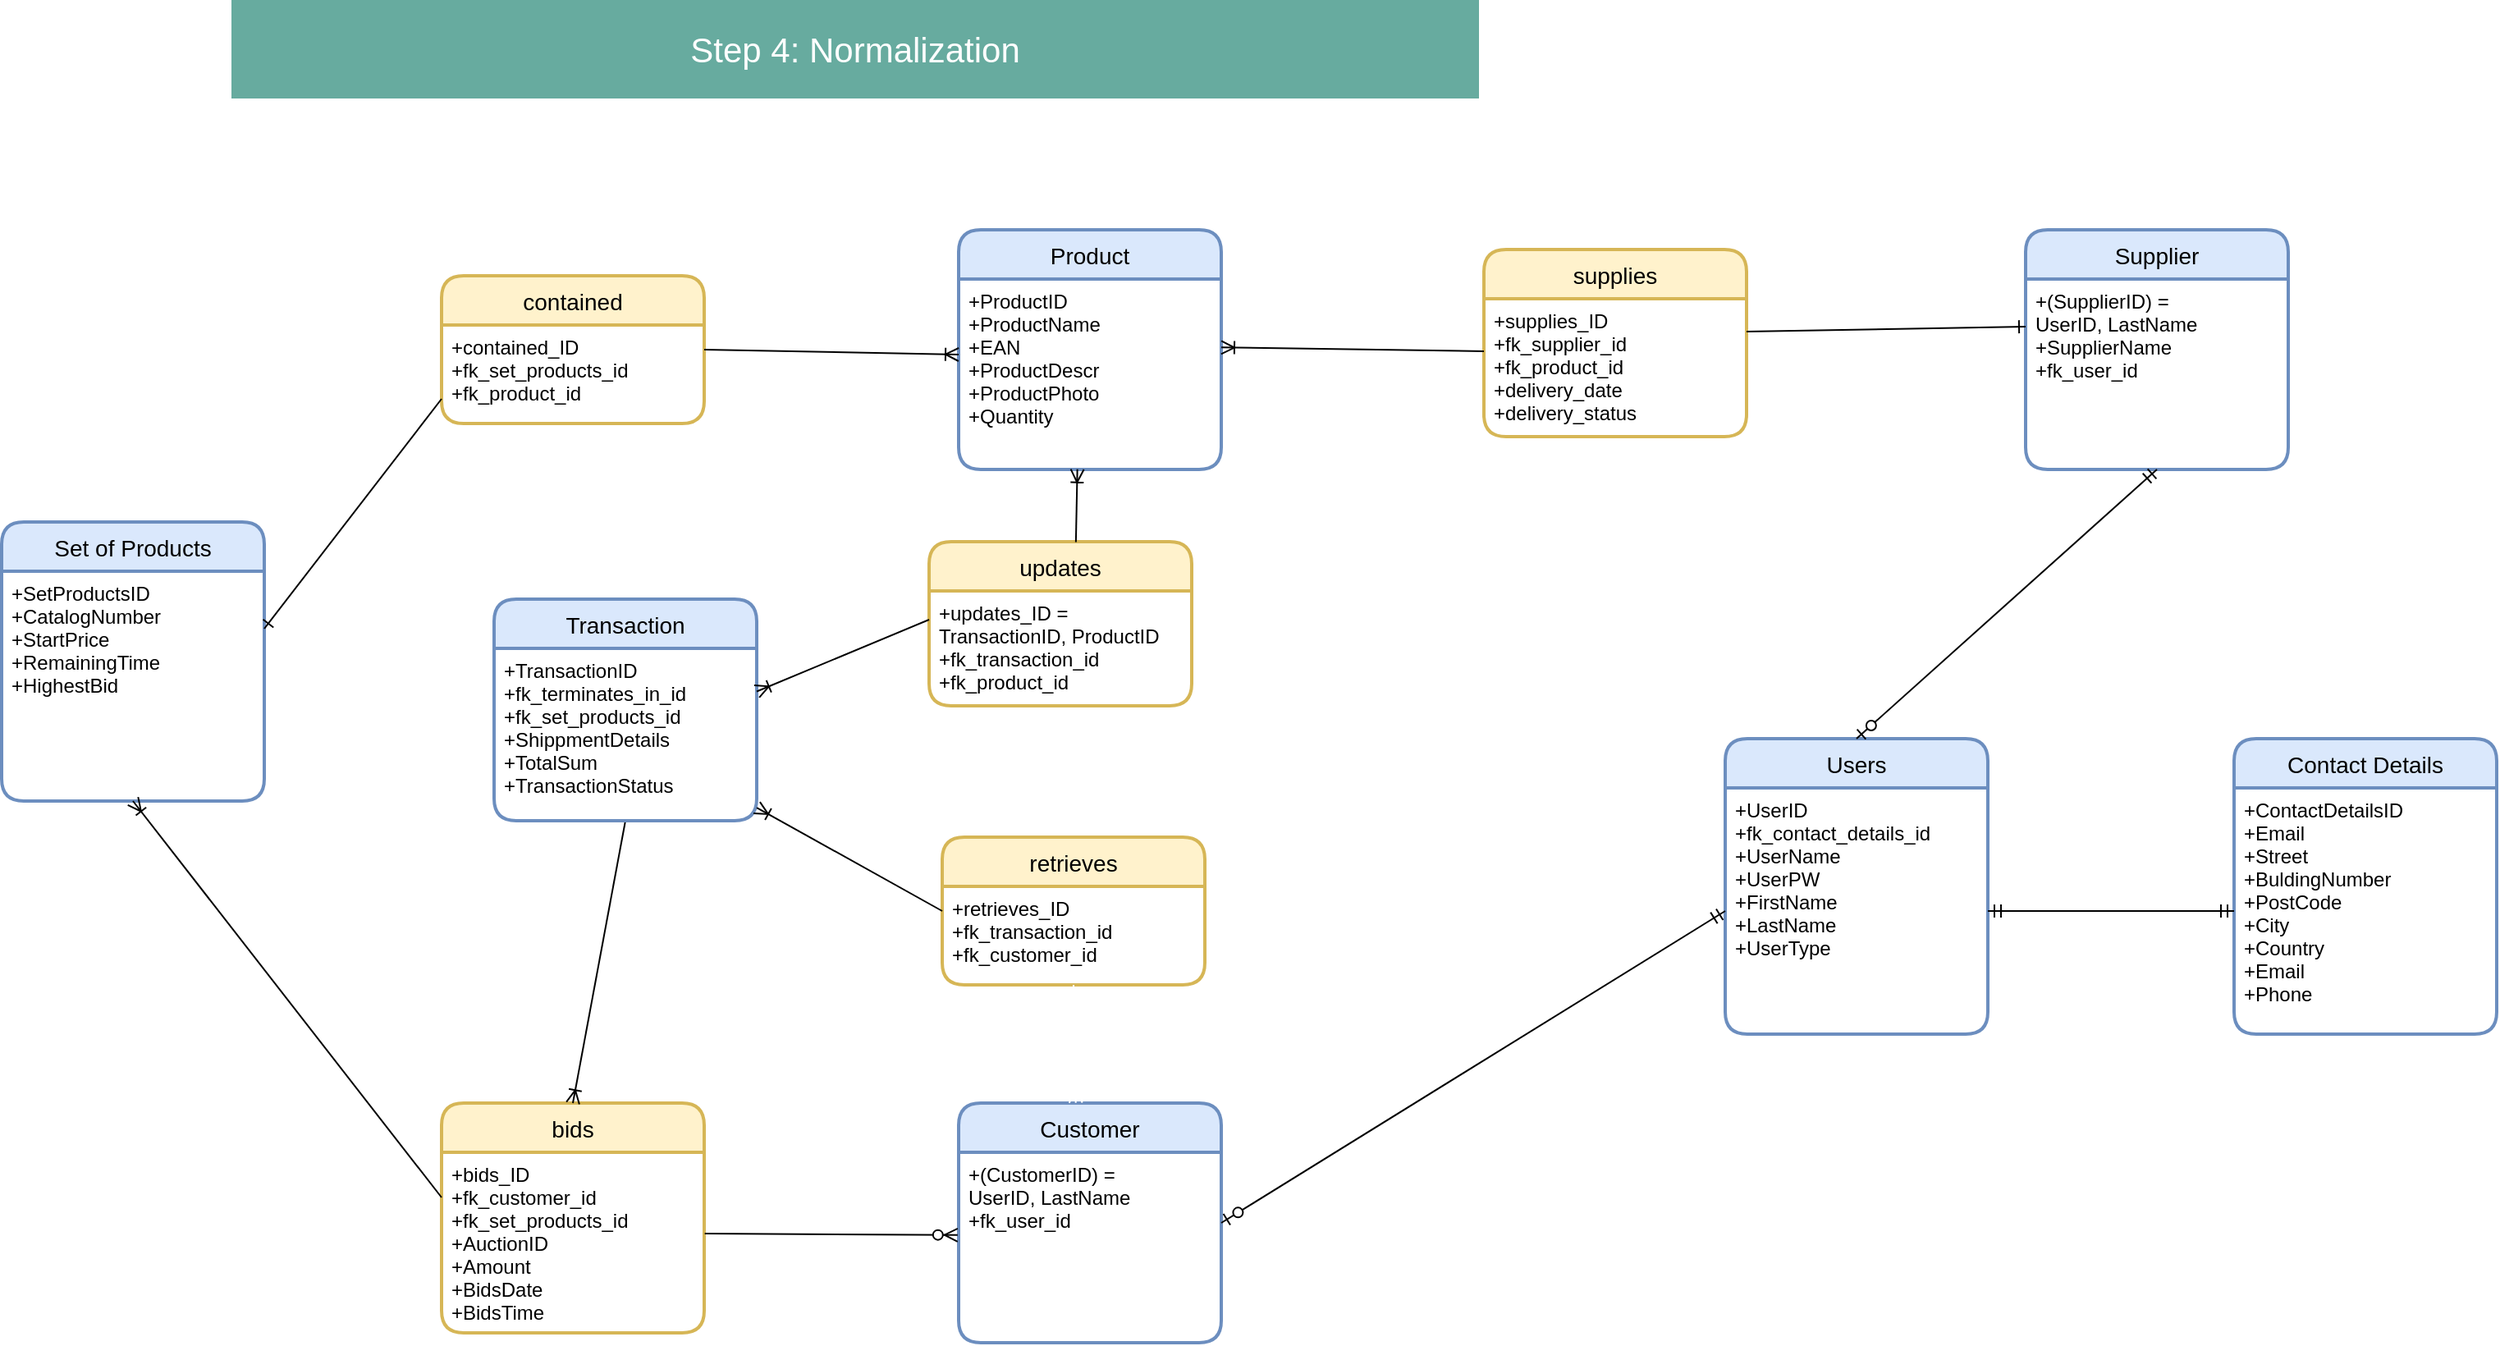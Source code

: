 <mxfile>
    <diagram id="Qlab7BlyAjxRTgfkOohs" name="Page-1">
        <mxGraphModel dx="1801" dy="-1908" grid="1" gridSize="10" guides="1" tooltips="1" connect="1" arrows="1" fold="1" page="1" pageScale="1" pageWidth="827" pageHeight="1169" math="0" shadow="0">
            <root>
                <mxCell id="0"/>
                <mxCell id="1" parent="0"/>
                <mxCell id="-xcbg-qOsnuhI51LGYwy-307" value="" style="rounded=0;whiteSpace=wrap;html=1;labelBackgroundColor=#009999;labelBorderColor=#000000;strokeColor=none;fillColor=#67AB9F;" parent="1" vertex="1">
                    <mxGeometry x="70" y="2490" width="760" height="60" as="geometry"/>
                </mxCell>
                <mxCell id="-xcbg-qOsnuhI51LGYwy-308" value="&lt;font style=&quot;font-size: 21px&quot;&gt;Step 4: Normalization&lt;/font&gt;" style="text;html=1;strokeColor=none;fillColor=none;align=center;verticalAlign=middle;whiteSpace=wrap;rounded=0;labelBackgroundColor=none;fontColor=#FFFFFF;" parent="1" vertex="1">
                    <mxGeometry x="90" y="2510" width="720" height="20" as="geometry"/>
                </mxCell>
                <mxCell id="-xcbg-qOsnuhI51LGYwy-309" value="Set of Products" style="swimlane;childLayout=stackLayout;horizontal=1;startSize=30;horizontalStack=0;rounded=1;fontSize=14;fontStyle=0;strokeWidth=2;resizeParent=0;resizeLast=1;shadow=0;dashed=0;align=center;labelBackgroundColor=none;fillColor=#dae8fc;strokeColor=#6c8ebf;fontColor=#000000;" parent="1" vertex="1">
                    <mxGeometry x="-70" y="2808" width="160" height="170" as="geometry"/>
                </mxCell>
                <mxCell id="-xcbg-qOsnuhI51LGYwy-310" value="+SetProductsID&#10;+CatalogNumber&#10;+StartPrice&#10;+RemainingTime&#10;+HighestBid" style="align=left;strokeColor=none;fillColor=none;spacingLeft=4;fontSize=12;verticalAlign=top;resizable=0;rotatable=0;part=1;" parent="-xcbg-qOsnuhI51LGYwy-309" vertex="1">
                    <mxGeometry y="30" width="160" height="140" as="geometry"/>
                </mxCell>
                <mxCell id="-xcbg-qOsnuhI51LGYwy-311" value="contained" style="swimlane;childLayout=stackLayout;horizontal=1;startSize=30;horizontalStack=0;rounded=1;fontSize=14;fontStyle=0;strokeWidth=2;resizeParent=0;resizeLast=1;shadow=0;dashed=0;align=center;labelBackgroundColor=none;fillColor=#fff2cc;strokeColor=#d6b656;fontColor=#000000;" parent="1" vertex="1">
                    <mxGeometry x="198" y="2658" width="160" height="90" as="geometry"/>
                </mxCell>
                <mxCell id="-xcbg-qOsnuhI51LGYwy-312" value="+contained_ID&#10;+fk_set_products_id&#10;+fk_product_id" style="align=left;strokeColor=none;fillColor=none;spacingLeft=4;fontSize=12;verticalAlign=top;resizable=0;rotatable=0;part=1;" parent="-xcbg-qOsnuhI51LGYwy-311" vertex="1">
                    <mxGeometry y="30" width="160" height="60" as="geometry"/>
                </mxCell>
                <mxCell id="-xcbg-qOsnuhI51LGYwy-313" value="Product" style="swimlane;childLayout=stackLayout;horizontal=1;startSize=30;horizontalStack=0;rounded=1;fontSize=14;fontStyle=0;strokeWidth=2;resizeParent=0;resizeLast=1;shadow=0;dashed=0;align=center;labelBackgroundColor=none;fillColor=#dae8fc;strokeColor=#6c8ebf;fontColor=#000000;" parent="1" vertex="1">
                    <mxGeometry x="513" y="2630" width="160" height="146" as="geometry"/>
                </mxCell>
                <mxCell id="-xcbg-qOsnuhI51LGYwy-314" value="+ProductID&#10;+ProductName&#10;+EAN&#10;+ProductDescr&#10;+ProductPhoto&#10;+Quantity" style="align=left;strokeColor=none;fillColor=none;spacingLeft=4;fontSize=12;verticalAlign=top;resizable=0;rotatable=0;part=1;" parent="-xcbg-qOsnuhI51LGYwy-313" vertex="1">
                    <mxGeometry y="30" width="160" height="116" as="geometry"/>
                </mxCell>
                <mxCell id="-xcbg-qOsnuhI51LGYwy-315" value="" style="fontSize=12;html=1;endArrow=none;startArrow=ERone;fontColor=#000000;startFill=0;exitX=1;exitY=0.25;exitDx=0;exitDy=0;entryX=0;entryY=0.75;entryDx=0;entryDy=0;endFill=0;" parent="1" source="-xcbg-qOsnuhI51LGYwy-310" target="-xcbg-qOsnuhI51LGYwy-312" edge="1">
                    <mxGeometry width="100" height="100" relative="1" as="geometry">
                        <mxPoint x="90" y="2928" as="sourcePoint"/>
                        <mxPoint x="199" y="2748" as="targetPoint"/>
                    </mxGeometry>
                </mxCell>
                <mxCell id="-xcbg-qOsnuhI51LGYwy-316" value="" style="fontSize=12;html=1;endArrow=ERoneToMany;startArrow=none;fontColor=#000000;startFill=0;exitX=1;exitY=0.25;exitDx=0;exitDy=0;endFill=0;" parent="1" source="-xcbg-qOsnuhI51LGYwy-312" edge="1">
                    <mxGeometry width="100" height="100" relative="1" as="geometry">
                        <mxPoint x="100" y="2938" as="sourcePoint"/>
                        <mxPoint x="513" y="2706.0" as="targetPoint"/>
                    </mxGeometry>
                </mxCell>
                <mxCell id="-xcbg-qOsnuhI51LGYwy-317" value="supplies" style="swimlane;childLayout=stackLayout;horizontal=1;startSize=30;horizontalStack=0;rounded=1;fontSize=14;fontStyle=0;strokeWidth=2;resizeParent=0;resizeLast=1;shadow=0;dashed=0;align=center;labelBackgroundColor=none;fillColor=#fff2cc;strokeColor=#d6b656;fontColor=#000000;" parent="1" vertex="1">
                    <mxGeometry x="833" y="2642" width="160" height="114" as="geometry"/>
                </mxCell>
                <mxCell id="-xcbg-qOsnuhI51LGYwy-318" value="+supplies_ID&#10;+fk_supplier_id&#10;+fk_product_id&#10;+delivery_date&#10;+delivery_status" style="align=left;strokeColor=none;fillColor=none;spacingLeft=4;fontSize=12;verticalAlign=top;resizable=0;rotatable=0;part=1;" parent="-xcbg-qOsnuhI51LGYwy-317" vertex="1">
                    <mxGeometry y="30" width="160" height="84" as="geometry"/>
                </mxCell>
                <mxCell id="-xcbg-qOsnuhI51LGYwy-319" value="Supplier" style="swimlane;childLayout=stackLayout;horizontal=1;startSize=30;horizontalStack=0;rounded=1;fontSize=14;fontStyle=0;strokeWidth=2;resizeParent=0;resizeLast=1;shadow=0;dashed=0;align=center;labelBackgroundColor=none;fillColor=#dae8fc;strokeColor=#6c8ebf;fontColor=#000000;" parent="1" vertex="1">
                    <mxGeometry x="1163" y="2630" width="160" height="146" as="geometry"/>
                </mxCell>
                <mxCell id="-xcbg-qOsnuhI51LGYwy-320" value="+(SupplierID) =&#10;UserID, LastName&#10;+SupplierName&#10;+fk_user_id" style="align=left;strokeColor=none;fillColor=none;spacingLeft=4;fontSize=12;verticalAlign=top;resizable=0;rotatable=0;part=1;" parent="-xcbg-qOsnuhI51LGYwy-319" vertex="1">
                    <mxGeometry y="30" width="160" height="116" as="geometry"/>
                </mxCell>
                <mxCell id="-xcbg-qOsnuhI51LGYwy-321" value="" style="fontSize=12;html=1;endArrow=none;startArrow=ERoneToMany;fontColor=#FFFFFF;exitX=1;exitY=0.5;exitDx=0;exitDy=0;startFill=0;endFill=0;" parent="1" edge="1">
                    <mxGeometry width="100" height="100" relative="1" as="geometry">
                        <mxPoint x="673" y="2701.65" as="sourcePoint"/>
                        <mxPoint x="833" y="2704.0" as="targetPoint"/>
                    </mxGeometry>
                </mxCell>
                <mxCell id="-xcbg-qOsnuhI51LGYwy-322" value="" style="fontSize=12;html=1;endArrow=ERone;startArrow=none;fontColor=#FFFFFF;exitX=1;exitY=0.5;exitDx=0;exitDy=0;startFill=0;entryX=0;entryY=0.25;entryDx=0;entryDy=0;endFill=0;" parent="1" target="-xcbg-qOsnuhI51LGYwy-320" edge="1">
                    <mxGeometry width="100" height="100" relative="1" as="geometry">
                        <mxPoint x="993" y="2692.0" as="sourcePoint"/>
                        <mxPoint x="1153" y="2694.35" as="targetPoint"/>
                    </mxGeometry>
                </mxCell>
                <mxCell id="-xcbg-qOsnuhI51LGYwy-323" value="bids" style="swimlane;childLayout=stackLayout;horizontal=1;startSize=30;horizontalStack=0;rounded=1;fontSize=14;fontStyle=0;strokeWidth=2;resizeParent=0;resizeLast=1;shadow=0;dashed=0;align=center;labelBackgroundColor=none;fillColor=#fff2cc;strokeColor=#d6b656;fontColor=#000000;" parent="1" vertex="1">
                    <mxGeometry x="198" y="3162" width="160" height="140" as="geometry"/>
                </mxCell>
                <mxCell id="-xcbg-qOsnuhI51LGYwy-324" value="+bids_ID&#10;+fk_customer_id&#10;+fk_set_products_id&#10;+AuctionID&#10;+Amount&#10;+BidsDate&#10;+BidsTime" style="align=left;strokeColor=none;fillColor=none;spacingLeft=4;fontSize=12;verticalAlign=top;resizable=0;rotatable=0;part=1;" parent="-xcbg-qOsnuhI51LGYwy-323" vertex="1">
                    <mxGeometry y="30" width="160" height="110" as="geometry"/>
                </mxCell>
                <mxCell id="-xcbg-qOsnuhI51LGYwy-325" value="" style="fontSize=12;html=1;endArrow=none;startArrow=ERoneToMany;fontColor=#000000;startFill=0;exitX=0.5;exitY=1;exitDx=0;exitDy=0;entryX=0;entryY=0.25;entryDx=0;entryDy=0;endFill=0;" parent="1" source="-xcbg-qOsnuhI51LGYwy-310" target="-xcbg-qOsnuhI51LGYwy-324" edge="1">
                    <mxGeometry width="100" height="100" relative="1" as="geometry">
                        <mxPoint x="100" y="2883" as="sourcePoint"/>
                        <mxPoint x="208" y="2743" as="targetPoint"/>
                    </mxGeometry>
                </mxCell>
                <mxCell id="-xcbg-qOsnuhI51LGYwy-326" value="Customer" style="swimlane;childLayout=stackLayout;horizontal=1;startSize=30;horizontalStack=0;rounded=1;fontSize=14;fontStyle=0;strokeWidth=2;resizeParent=0;resizeLast=1;shadow=0;dashed=0;align=center;labelBackgroundColor=none;fillColor=#dae8fc;strokeColor=#6c8ebf;fontColor=#000000;" parent="1" vertex="1">
                    <mxGeometry x="513" y="3162" width="160" height="146" as="geometry"/>
                </mxCell>
                <mxCell id="-xcbg-qOsnuhI51LGYwy-327" value="+(CustomerID) =&#10;UserID, LastName&#10;+fk_user_id" style="align=left;strokeColor=none;fillColor=none;spacingLeft=4;fontSize=12;verticalAlign=top;resizable=0;rotatable=0;part=1;" parent="-xcbg-qOsnuhI51LGYwy-326" vertex="1">
                    <mxGeometry y="30" width="160" height="116" as="geometry"/>
                </mxCell>
                <mxCell id="-xcbg-qOsnuhI51LGYwy-328" value="" style="fontSize=12;html=1;endArrow=none;startArrow=ERzeroToMany;fontColor=#000000;startFill=1;exitX=-0.01;exitY=0.443;exitDx=0;exitDy=0;endFill=0;exitPerimeter=0;entryX=0.996;entryY=0.459;entryDx=0;entryDy=0;entryPerimeter=0;" parent="1" edge="1">
                    <mxGeometry width="100" height="100" relative="1" as="geometry">
                        <mxPoint x="512.4" y="3242.388" as="sourcePoint"/>
                        <mxPoint x="358.36" y="3241.49" as="targetPoint"/>
                    </mxGeometry>
                </mxCell>
                <mxCell id="-xcbg-qOsnuhI51LGYwy-329" value="" style="fontSize=12;html=1;endArrow=none;startArrow=ERoneToMany;fontColor=#000000;startFill=0;exitX=0.5;exitY=0;exitDx=0;exitDy=0;endFill=0;entryX=0.5;entryY=1;entryDx=0;entryDy=0;" parent="1" source="-xcbg-qOsnuhI51LGYwy-323" target="-xcbg-qOsnuhI51LGYwy-331" edge="1">
                    <mxGeometry width="100" height="100" relative="1" as="geometry">
                        <mxPoint x="403" y="2906.29" as="sourcePoint"/>
                        <mxPoint x="396" y="2997" as="targetPoint"/>
                        <Array as="points"/>
                    </mxGeometry>
                </mxCell>
                <mxCell id="-xcbg-qOsnuhI51LGYwy-330" value="Transaction" style="swimlane;childLayout=stackLayout;horizontal=1;startSize=30;horizontalStack=0;rounded=1;fontSize=14;fontStyle=0;strokeWidth=2;resizeParent=0;resizeLast=1;shadow=0;dashed=0;align=center;labelBackgroundColor=none;fillColor=#dae8fc;strokeColor=#6c8ebf;fontColor=#000000;" parent="1" vertex="1">
                    <mxGeometry x="230" y="2855" width="160" height="135" as="geometry"/>
                </mxCell>
                <mxCell id="-xcbg-qOsnuhI51LGYwy-331" value="+TransactionID&#10;+fk_terminates_in_id&#10;+fk_set_products_id&#10;+ShippmentDetails&#10;+TotalSum&#10;+TransactionStatus" style="align=left;strokeColor=none;fillColor=none;spacingLeft=4;fontSize=12;verticalAlign=top;resizable=0;rotatable=0;part=1;" parent="-xcbg-qOsnuhI51LGYwy-330" vertex="1">
                    <mxGeometry y="30" width="160" height="105" as="geometry"/>
                </mxCell>
                <mxCell id="-xcbg-qOsnuhI51LGYwy-332" style="edgeStyle=none;rounded=0;orthogonalLoop=1;jettySize=auto;html=1;entryX=0;entryY=0.25;entryDx=0;entryDy=0;fontSize=14;fontColor=#FFFFFF;startArrow=ERoneToMany;startFill=0;endArrow=ERmandOne;endFill=0;strokeColor=#FF0000;" parent="-xcbg-qOsnuhI51LGYwy-330" source="-xcbg-qOsnuhI51LGYwy-331" target="-xcbg-qOsnuhI51LGYwy-331" edge="1">
                    <mxGeometry relative="1" as="geometry"/>
                </mxCell>
                <mxCell id="-xcbg-qOsnuhI51LGYwy-333" style="edgeStyle=none;rounded=0;orthogonalLoop=1;jettySize=auto;html=1;exitX=0.75;exitY=0;exitDx=0;exitDy=0;fontSize=14;fontColor=#FFFFFF;startArrow=ERone;startFill=0;endArrow=ERzeroToMany;endFill=1;strokeColor=#FF0000;" parent="1" source="-xcbg-qOsnuhI51LGYwy-330" target="-xcbg-qOsnuhI51LGYwy-330" edge="1">
                    <mxGeometry relative="1" as="geometry"/>
                </mxCell>
                <mxCell id="-xcbg-qOsnuhI51LGYwy-334" value="Users" style="swimlane;childLayout=stackLayout;horizontal=1;startSize=30;horizontalStack=0;rounded=1;fontSize=14;fontStyle=0;strokeWidth=2;resizeParent=0;resizeLast=1;shadow=0;dashed=0;align=center;labelBackgroundColor=none;fillColor=#dae8fc;strokeColor=#6c8ebf;fontColor=#000000;" parent="1" vertex="1">
                    <mxGeometry x="980" y="2940" width="160" height="180" as="geometry"/>
                </mxCell>
                <mxCell id="-xcbg-qOsnuhI51LGYwy-335" value="+UserID&#10;+fk_contact_details_id&#10;+UserName&#10;+UserPW&#10;+FirstName&#10;+LastName&#10;+UserType&#10;" style="align=left;strokeColor=none;fillColor=none;spacingLeft=4;fontSize=12;verticalAlign=top;resizable=0;rotatable=0;part=1;" parent="-xcbg-qOsnuhI51LGYwy-334" vertex="1">
                    <mxGeometry y="30" width="160" height="150" as="geometry"/>
                </mxCell>
                <mxCell id="-xcbg-qOsnuhI51LGYwy-336" value="Contact Details" style="swimlane;childLayout=stackLayout;horizontal=1;startSize=30;horizontalStack=0;rounded=1;fontSize=14;fontStyle=0;strokeWidth=2;resizeParent=0;resizeLast=1;shadow=0;dashed=0;align=center;labelBackgroundColor=none;fillColor=#dae8fc;strokeColor=#6c8ebf;fontColor=#000000;" parent="1" vertex="1">
                    <mxGeometry x="1290" y="2940" width="160" height="180" as="geometry"/>
                </mxCell>
                <mxCell id="-xcbg-qOsnuhI51LGYwy-337" value="+ContactDetailsID&#10;+Email&#10;+Street&#10;+BuldingNumber&#10;+PostCode&#10;+City&#10;+Country&#10;+Email&#10;+Phone" style="align=left;strokeColor=none;fillColor=none;spacingLeft=4;fontSize=12;verticalAlign=top;resizable=0;rotatable=0;part=1;" parent="-xcbg-qOsnuhI51LGYwy-336" vertex="1">
                    <mxGeometry y="30" width="160" height="150" as="geometry"/>
                </mxCell>
                <mxCell id="-xcbg-qOsnuhI51LGYwy-338" value="" style="fontSize=12;html=1;endArrow=ERmandOne;endFill=0;fontColor=#FFFFFF;exitX=1;exitY=0.5;exitDx=0;exitDy=0;entryX=0;entryY=0.5;entryDx=0;entryDy=0;startArrow=ERzeroToOne;startFill=1;" parent="1" source="-xcbg-qOsnuhI51LGYwy-326" target="-xcbg-qOsnuhI51LGYwy-335" edge="1">
                    <mxGeometry width="100" height="100" relative="1" as="geometry">
                        <mxPoint x="620" y="3090" as="sourcePoint"/>
                        <mxPoint x="720" y="2990" as="targetPoint"/>
                    </mxGeometry>
                </mxCell>
                <mxCell id="-xcbg-qOsnuhI51LGYwy-339" value="" style="fontSize=12;html=1;endArrow=ERmandOne;endFill=0;fontColor=#FFFFFF;exitX=0.5;exitY=0;exitDx=0;exitDy=0;entryX=0.5;entryY=1;entryDx=0;entryDy=0;startArrow=ERzeroToOne;startFill=1;" parent="1" source="-xcbg-qOsnuhI51LGYwy-334" target="-xcbg-qOsnuhI51LGYwy-320" edge="1">
                    <mxGeometry width="100" height="100" relative="1" as="geometry">
                        <mxPoint x="683" y="3245.0" as="sourcePoint"/>
                        <mxPoint x="990.0" y="3055.0" as="targetPoint"/>
                    </mxGeometry>
                </mxCell>
                <mxCell id="-xcbg-qOsnuhI51LGYwy-340" value="" style="fontSize=12;html=1;endArrow=ERmandOne;endFill=0;fontColor=#FFFFFF;exitX=1;exitY=0.5;exitDx=0;exitDy=0;entryX=0;entryY=0.5;entryDx=0;entryDy=0;startArrow=ERmandOne;startFill=0;" parent="1" source="-xcbg-qOsnuhI51LGYwy-335" target="-xcbg-qOsnuhI51LGYwy-337" edge="1">
                    <mxGeometry width="100" height="100" relative="1" as="geometry">
                        <mxPoint x="1070.0" y="2950.0" as="sourcePoint"/>
                        <mxPoint x="1253" y="2786.0" as="targetPoint"/>
                    </mxGeometry>
                </mxCell>
                <mxCell id="-xcbg-qOsnuhI51LGYwy-341" value="updates" style="swimlane;childLayout=stackLayout;horizontal=1;startSize=30;horizontalStack=0;rounded=1;fontSize=14;fontStyle=0;strokeWidth=2;resizeParent=0;resizeLast=1;shadow=0;dashed=0;align=center;labelBackgroundColor=none;fillColor=#fff2cc;strokeColor=#d6b656;fontColor=#000000;" parent="1" vertex="1">
                    <mxGeometry x="495" y="2820" width="160" height="100" as="geometry"/>
                </mxCell>
                <mxCell id="-xcbg-qOsnuhI51LGYwy-342" value="+updates_ID =&#10;TransactionID, ProductID&#10;+fk_transaction_id&#10;+fk_product_id" style="align=left;strokeColor=none;fillColor=none;spacingLeft=4;fontSize=12;verticalAlign=top;resizable=0;rotatable=0;part=1;" parent="-xcbg-qOsnuhI51LGYwy-341" vertex="1">
                    <mxGeometry y="30" width="160" height="70" as="geometry"/>
                </mxCell>
                <mxCell id="-xcbg-qOsnuhI51LGYwy-343" value="" style="fontSize=12;html=1;endArrow=none;startArrow=ERoneToMany;fontColor=#000000;startFill=0;exitX=1;exitY=0.25;exitDx=0;exitDy=0;endFill=0;entryX=0;entryY=0.25;entryDx=0;entryDy=0;" parent="1" source="-xcbg-qOsnuhI51LGYwy-331" target="-xcbg-qOsnuhI51LGYwy-342" edge="1">
                    <mxGeometry width="100" height="100" relative="1" as="geometry">
                        <mxPoint x="288" y="3172" as="sourcePoint"/>
                        <mxPoint x="320" y="3000" as="targetPoint"/>
                        <Array as="points"/>
                    </mxGeometry>
                </mxCell>
                <mxCell id="-xcbg-qOsnuhI51LGYwy-344" value="" style="fontSize=12;html=1;endArrow=none;startArrow=ERoneToMany;fontColor=#000000;startFill=0;exitX=0.452;exitY=0.999;exitDx=0;exitDy=0;endFill=0;entryX=0.559;entryY=0.002;entryDx=0;entryDy=0;exitPerimeter=0;entryPerimeter=0;" parent="1" source="-xcbg-qOsnuhI51LGYwy-314" target="-xcbg-qOsnuhI51LGYwy-341" edge="1">
                    <mxGeometry width="100" height="100" relative="1" as="geometry">
                        <mxPoint x="400.0" y="2921.25" as="sourcePoint"/>
                        <mxPoint x="505" y="2875" as="targetPoint"/>
                        <Array as="points"/>
                    </mxGeometry>
                </mxCell>
                <mxCell id="-xcbg-qOsnuhI51LGYwy-345" value="retrieves" style="swimlane;childLayout=stackLayout;horizontal=1;startSize=30;horizontalStack=0;rounded=1;fontSize=14;fontStyle=0;strokeWidth=2;resizeParent=0;resizeLast=1;shadow=0;dashed=0;align=center;labelBackgroundColor=none;fillColor=#fff2cc;strokeColor=#d6b656;fontColor=#000000;" parent="1" vertex="1">
                    <mxGeometry x="503" y="3000" width="160" height="90" as="geometry"/>
                </mxCell>
                <mxCell id="-xcbg-qOsnuhI51LGYwy-346" value="+retrieves_ID&#10;+fk_transaction_id&#10;+fk_customer_id" style="align=left;strokeColor=none;fillColor=none;spacingLeft=4;fontSize=12;verticalAlign=top;resizable=0;rotatable=0;part=1;" parent="-xcbg-qOsnuhI51LGYwy-345" vertex="1">
                    <mxGeometry y="30" width="160" height="60" as="geometry"/>
                </mxCell>
                <mxCell id="-xcbg-qOsnuhI51LGYwy-347" value="" style="fontSize=12;html=1;endArrow=none;startArrow=ERoneToMany;fontColor=#000000;startFill=0;endFill=0;entryX=0;entryY=0.5;entryDx=0;entryDy=0;" parent="1" source="-xcbg-qOsnuhI51LGYwy-331" target="-xcbg-qOsnuhI51LGYwy-345" edge="1">
                    <mxGeometry width="100" height="100" relative="1" as="geometry">
                        <mxPoint x="380" y="2990" as="sourcePoint"/>
                        <mxPoint x="505" y="2875" as="targetPoint"/>
                        <Array as="points"/>
                    </mxGeometry>
                </mxCell>
                <mxCell id="-xcbg-qOsnuhI51LGYwy-348" value="" style="fontSize=12;html=1;endArrow=ERzeroToMany;startArrow=ERmandOne;fontColor=#FFFFFF;exitX=0.5;exitY=1;exitDx=0;exitDy=0;entryX=0.446;entryY=-0.001;entryDx=0;entryDy=0;entryPerimeter=0;strokeColor=#FFFFFF;" parent="1" source="-xcbg-qOsnuhI51LGYwy-346" target="-xcbg-qOsnuhI51LGYwy-326" edge="1">
                    <mxGeometry width="100" height="100" relative="1" as="geometry">
                        <mxPoint x="503" y="3262" as="sourcePoint"/>
                        <mxPoint x="603" y="3162" as="targetPoint"/>
                    </mxGeometry>
                </mxCell>
            </root>
        </mxGraphModel>
    </diagram>
</mxfile>